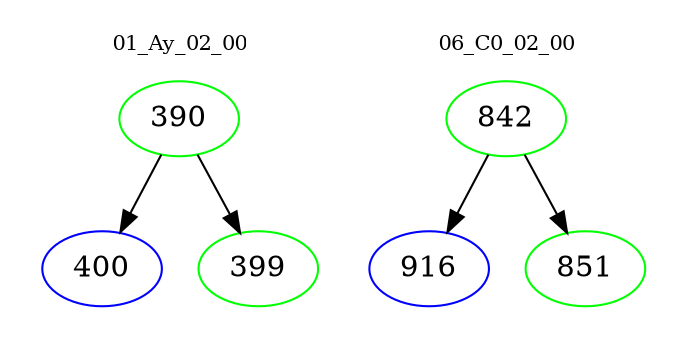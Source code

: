 digraph{
subgraph cluster_0 {
color = white
label = "01_Ay_02_00";
fontsize=10;
T0_390 [label="390", color="green"]
T0_390 -> T0_400 [color="black"]
T0_400 [label="400", color="blue"]
T0_390 -> T0_399 [color="black"]
T0_399 [label="399", color="green"]
}
subgraph cluster_1 {
color = white
label = "06_C0_02_00";
fontsize=10;
T1_842 [label="842", color="green"]
T1_842 -> T1_916 [color="black"]
T1_916 [label="916", color="blue"]
T1_842 -> T1_851 [color="black"]
T1_851 [label="851", color="green"]
}
}

